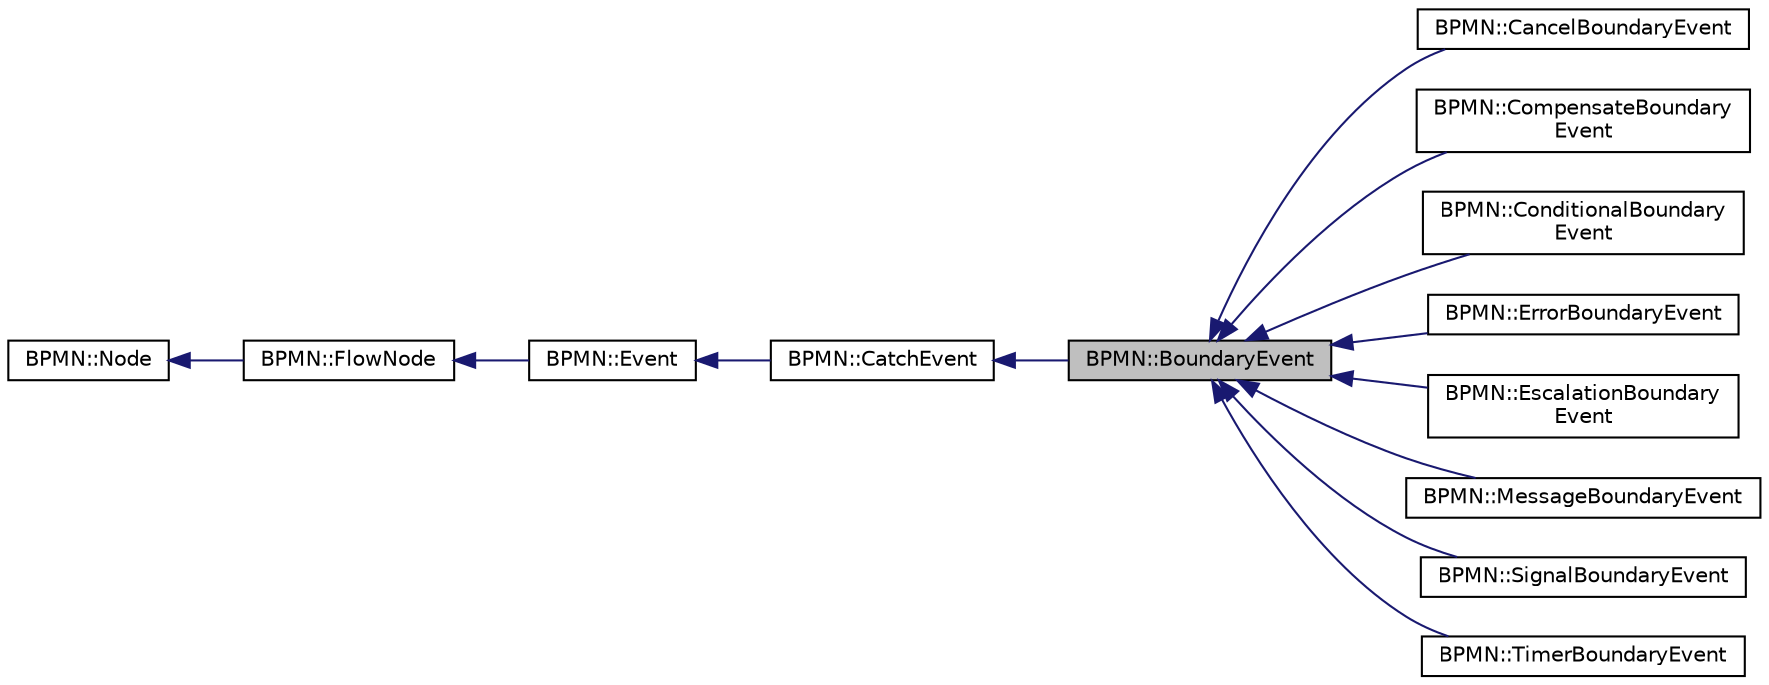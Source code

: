 digraph "BPMN::BoundaryEvent"
{
 // LATEX_PDF_SIZE
  edge [fontname="Helvetica",fontsize="10",labelfontname="Helvetica",labelfontsize="10"];
  node [fontname="Helvetica",fontsize="10",shape=record];
  rankdir="LR";
  Node1 [label="BPMN::BoundaryEvent",height=0.2,width=0.4,color="black", fillcolor="grey75", style="filled", fontcolor="black",tooltip="Represents a boundary event attached to an activity in a BPMN process."];
  Node2 -> Node1 [dir="back",color="midnightblue",fontsize="10",style="solid",fontname="Helvetica"];
  Node2 [label="BPMN::CatchEvent",height=0.2,width=0.4,color="black", fillcolor="white", style="filled",URL="$classBPMN_1_1CatchEvent.html",tooltip=" "];
  Node3 -> Node2 [dir="back",color="midnightblue",fontsize="10",style="solid",fontname="Helvetica"];
  Node3 [label="BPMN::Event",height=0.2,width=0.4,color="black", fillcolor="white", style="filled",URL="$classBPMN_1_1Event.html",tooltip=" "];
  Node4 -> Node3 [dir="back",color="midnightblue",fontsize="10",style="solid",fontname="Helvetica"];
  Node4 [label="BPMN::FlowNode",height=0.2,width=0.4,color="black", fillcolor="white", style="filled",URL="$classBPMN_1_1FlowNode.html",tooltip=" "];
  Node5 -> Node4 [dir="back",color="midnightblue",fontsize="10",style="solid",fontname="Helvetica"];
  Node5 [label="BPMN::Node",height=0.2,width=0.4,color="black", fillcolor="white", style="filled",URL="$classBPMN_1_1Node.html",tooltip="Represents a node in a BPMN process."];
  Node1 -> Node6 [dir="back",color="midnightblue",fontsize="10",style="solid",fontname="Helvetica"];
  Node6 [label="BPMN::CancelBoundaryEvent",height=0.2,width=0.4,color="black", fillcolor="white", style="filled",URL="$classBPMN_1_1CancelBoundaryEvent.html",tooltip=" "];
  Node1 -> Node7 [dir="back",color="midnightblue",fontsize="10",style="solid",fontname="Helvetica"];
  Node7 [label="BPMN::CompensateBoundary\lEvent",height=0.2,width=0.4,color="black", fillcolor="white", style="filled",URL="$classBPMN_1_1CompensateBoundaryEvent.html",tooltip=" "];
  Node1 -> Node8 [dir="back",color="midnightblue",fontsize="10",style="solid",fontname="Helvetica"];
  Node8 [label="BPMN::ConditionalBoundary\lEvent",height=0.2,width=0.4,color="black", fillcolor="white", style="filled",URL="$classBPMN_1_1ConditionalBoundaryEvent.html",tooltip=" "];
  Node1 -> Node9 [dir="back",color="midnightblue",fontsize="10",style="solid",fontname="Helvetica"];
  Node9 [label="BPMN::ErrorBoundaryEvent",height=0.2,width=0.4,color="black", fillcolor="white", style="filled",URL="$classBPMN_1_1ErrorBoundaryEvent.html",tooltip=" "];
  Node1 -> Node10 [dir="back",color="midnightblue",fontsize="10",style="solid",fontname="Helvetica"];
  Node10 [label="BPMN::EscalationBoundary\lEvent",height=0.2,width=0.4,color="black", fillcolor="white", style="filled",URL="$classBPMN_1_1EscalationBoundaryEvent.html",tooltip=" "];
  Node1 -> Node11 [dir="back",color="midnightblue",fontsize="10",style="solid",fontname="Helvetica"];
  Node11 [label="BPMN::MessageBoundaryEvent",height=0.2,width=0.4,color="black", fillcolor="white", style="filled",URL="$classBPMN_1_1MessageBoundaryEvent.html",tooltip=" "];
  Node1 -> Node12 [dir="back",color="midnightblue",fontsize="10",style="solid",fontname="Helvetica"];
  Node12 [label="BPMN::SignalBoundaryEvent",height=0.2,width=0.4,color="black", fillcolor="white", style="filled",URL="$classBPMN_1_1SignalBoundaryEvent.html",tooltip=" "];
  Node1 -> Node13 [dir="back",color="midnightblue",fontsize="10",style="solid",fontname="Helvetica"];
  Node13 [label="BPMN::TimerBoundaryEvent",height=0.2,width=0.4,color="black", fillcolor="white", style="filled",URL="$classBPMN_1_1TimerBoundaryEvent.html",tooltip=" "];
}
